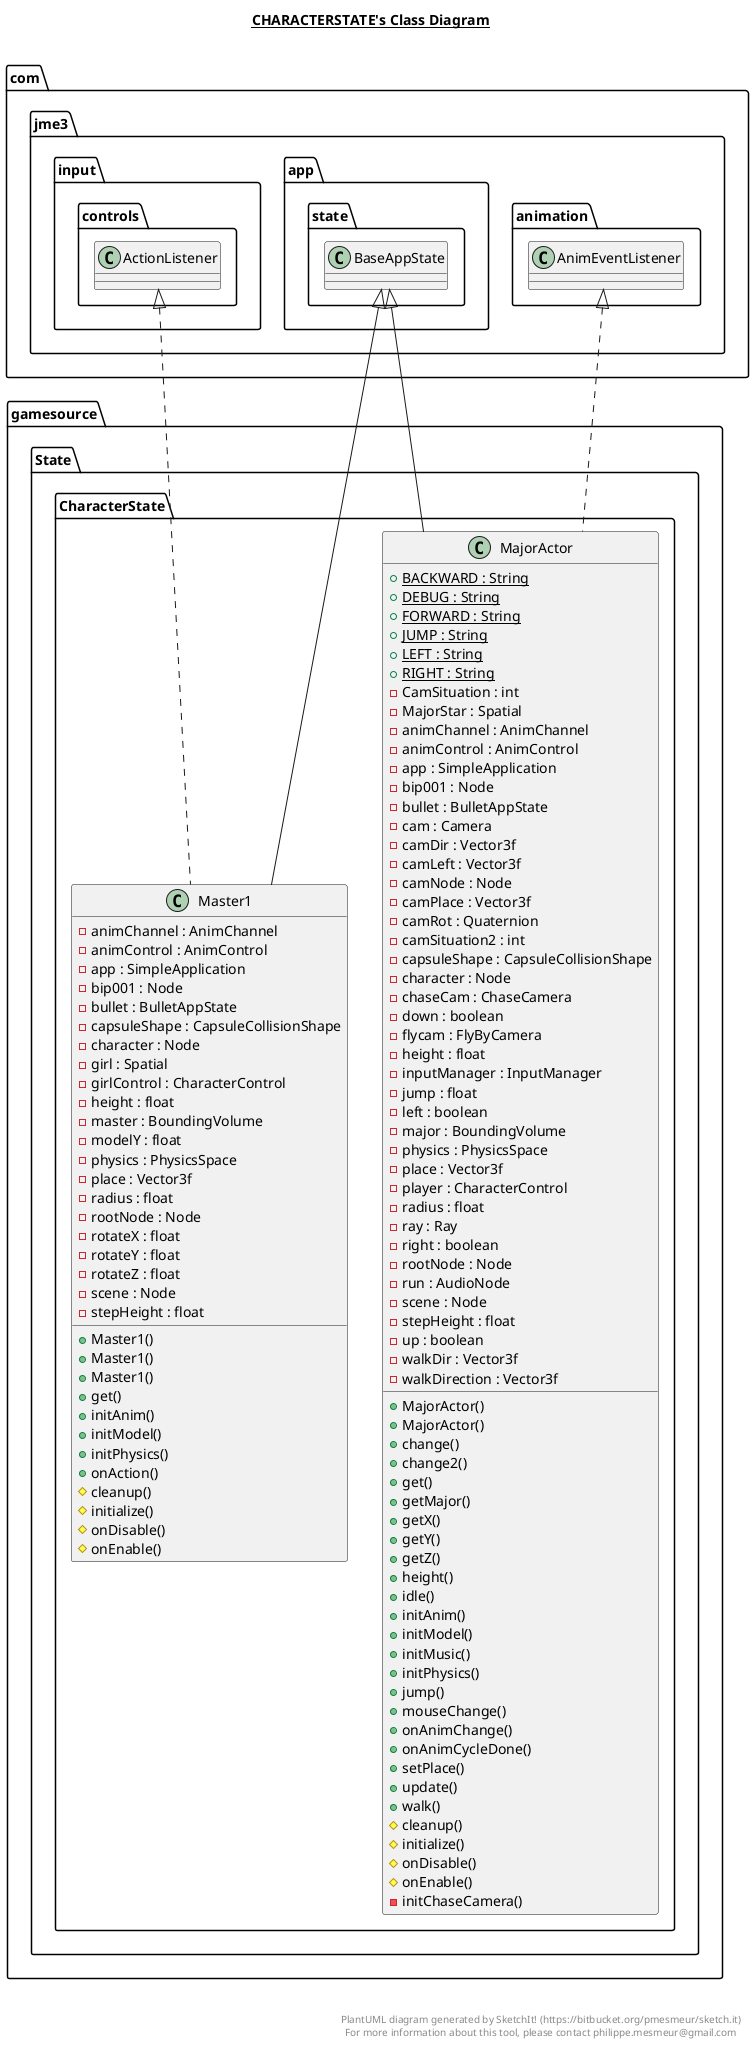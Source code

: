 @startuml

title __CHARACTERSTATE's Class Diagram__\n

  namespace gamesource {
    namespace State {
      namespace CharacterState {
        class gamesource.State.CharacterState.MajorActor {
            {static} + BACKWARD : String
            {static} + DEBUG : String
            {static} + FORWARD : String
            {static} + JUMP : String
            {static} + LEFT : String
            {static} + RIGHT : String
            - CamSituation : int
            - MajorStar : Spatial
            - animChannel : AnimChannel
            - animControl : AnimControl
            - app : SimpleApplication
            - bip001 : Node
            - bullet : BulletAppState
            - cam : Camera
            - camDir : Vector3f
            - camLeft : Vector3f
            - camNode : Node
            - camPlace : Vector3f
            - camRot : Quaternion
            - camSituation2 : int
            - capsuleShape : CapsuleCollisionShape
            - character : Node
            - chaseCam : ChaseCamera
            - down : boolean
            - flycam : FlyByCamera
            - height : float
            - inputManager : InputManager
            - jump : float
            - left : boolean
            - major : BoundingVolume
            - physics : PhysicsSpace
            - place : Vector3f
            - player : CharacterControl
            - radius : float
            - ray : Ray
            - right : boolean
            - rootNode : Node
            - run : AudioNode
            - scene : Node
            - stepHeight : float
            - up : boolean
            - walkDir : Vector3f
            - walkDirection : Vector3f
            + MajorActor()
            + MajorActor()
            + change()
            + change2()
            + get()
            + getMajor()
            + getX()
            + getY()
            + getZ()
            + height()
            + idle()
            + initAnim()
            + initModel()
            + initMusic()
            + initPhysics()
            + jump()
            + mouseChange()
            + onAnimChange()
            + onAnimCycleDone()
            + setPlace()
            + update()
            + walk()
            # cleanup()
            # initialize()
            # onDisable()
            # onEnable()
            - initChaseCamera()
        }
      }
    }
  }
  

  namespace gamesource {
    namespace State {
      namespace CharacterState {
        class gamesource.State.CharacterState.Master1 {
            - animChannel : AnimChannel
            - animControl : AnimControl
            - app : SimpleApplication
            - bip001 : Node
            - bullet : BulletAppState
            - capsuleShape : CapsuleCollisionShape
            - character : Node
            - girl : Spatial
            - girlControl : CharacterControl
            - height : float
            - master : BoundingVolume
            - modelY : float
            - physics : PhysicsSpace
            - place : Vector3f
            - radius : float
            - rootNode : Node
            - rotateX : float
            - rotateY : float
            - rotateZ : float
            - scene : Node
            - stepHeight : float
            + Master1()
            + Master1()
            + Master1()
            + get()
            + initAnim()
            + initModel()
            + initPhysics()
            + onAction()
            # cleanup()
            # initialize()
            # onDisable()
            # onEnable()
        }
      }
    }
  }
  

  gamesource.State.CharacterState.MajorActor .up.|> com.jme3.animation.AnimEventListener
  gamesource.State.CharacterState.MajorActor -up-|> com.jme3.app.state.BaseAppState
  gamesource.State.CharacterState.Master1 .up.|> com.jme3.input.controls.ActionListener
  gamesource.State.CharacterState.Master1 -up-|> com.jme3.app.state.BaseAppState


right footer


PlantUML diagram generated by SketchIt! (https://bitbucket.org/pmesmeur/sketch.it)
For more information about this tool, please contact philippe.mesmeur@gmail.com
endfooter

@enduml
